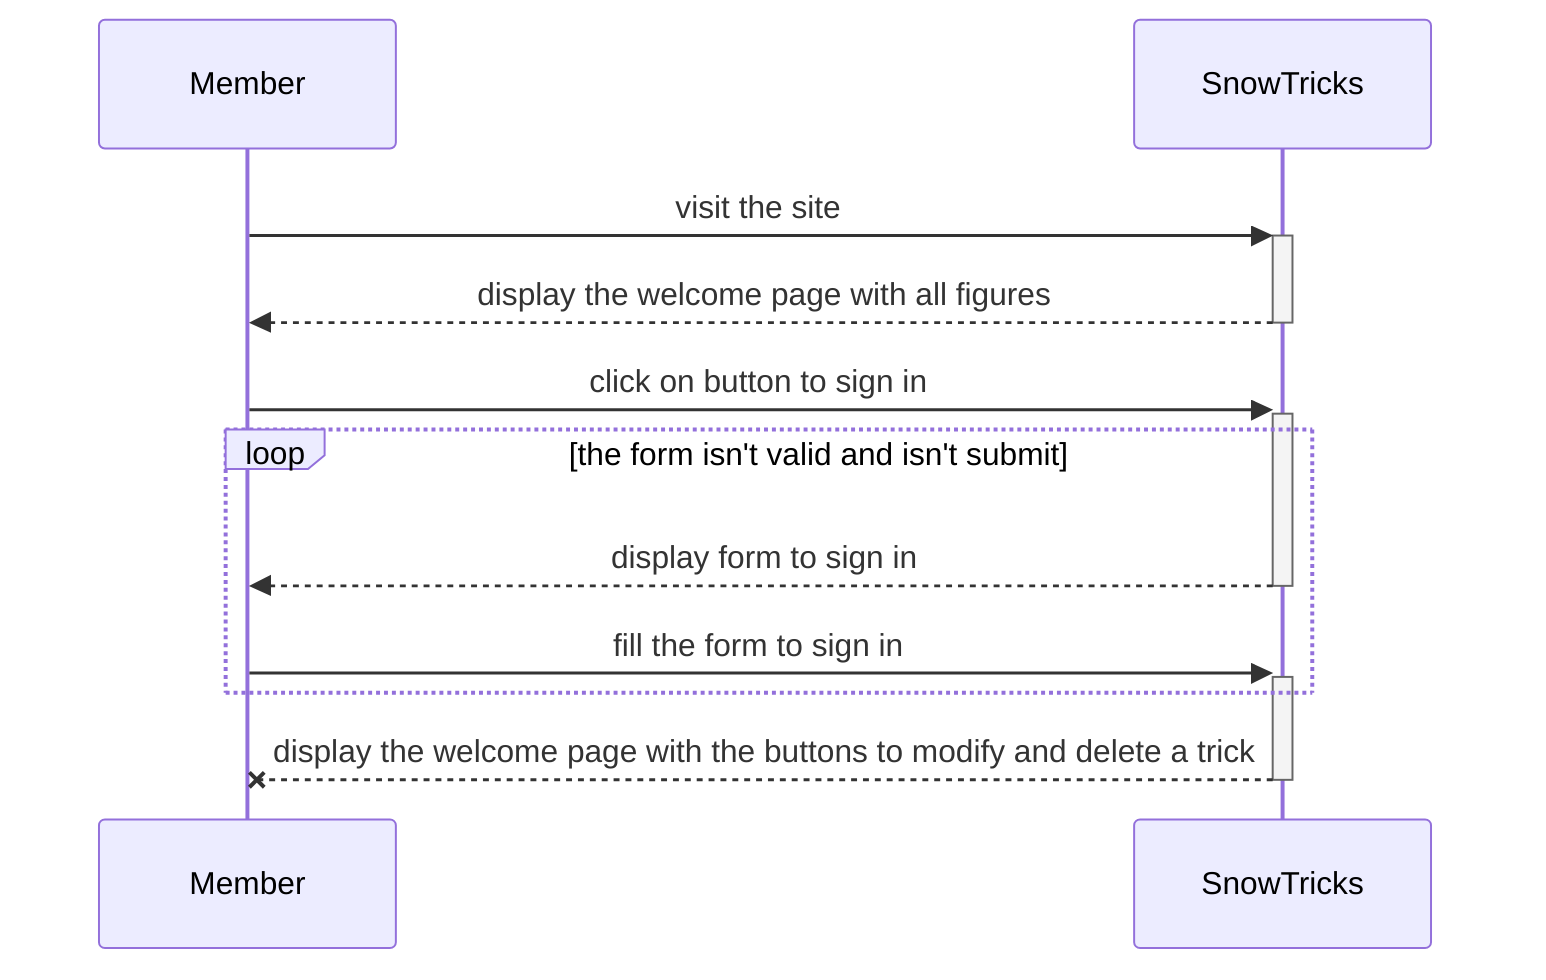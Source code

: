 sequenceDiagram
    Member->>+SnowTricks: visit the site
    SnowTricks-->>-Member: display the welcome page with all figures
    Member->>+SnowTricks: click on button to sign in
    loop the form isn't valid and isn't submit
    SnowTricks-->>-Member: display form to sign in
    Member->>+SnowTricks: fill the form to sign in
    end
    SnowTricks--x-Member: display the welcome page with the buttons to modify and delete a trick